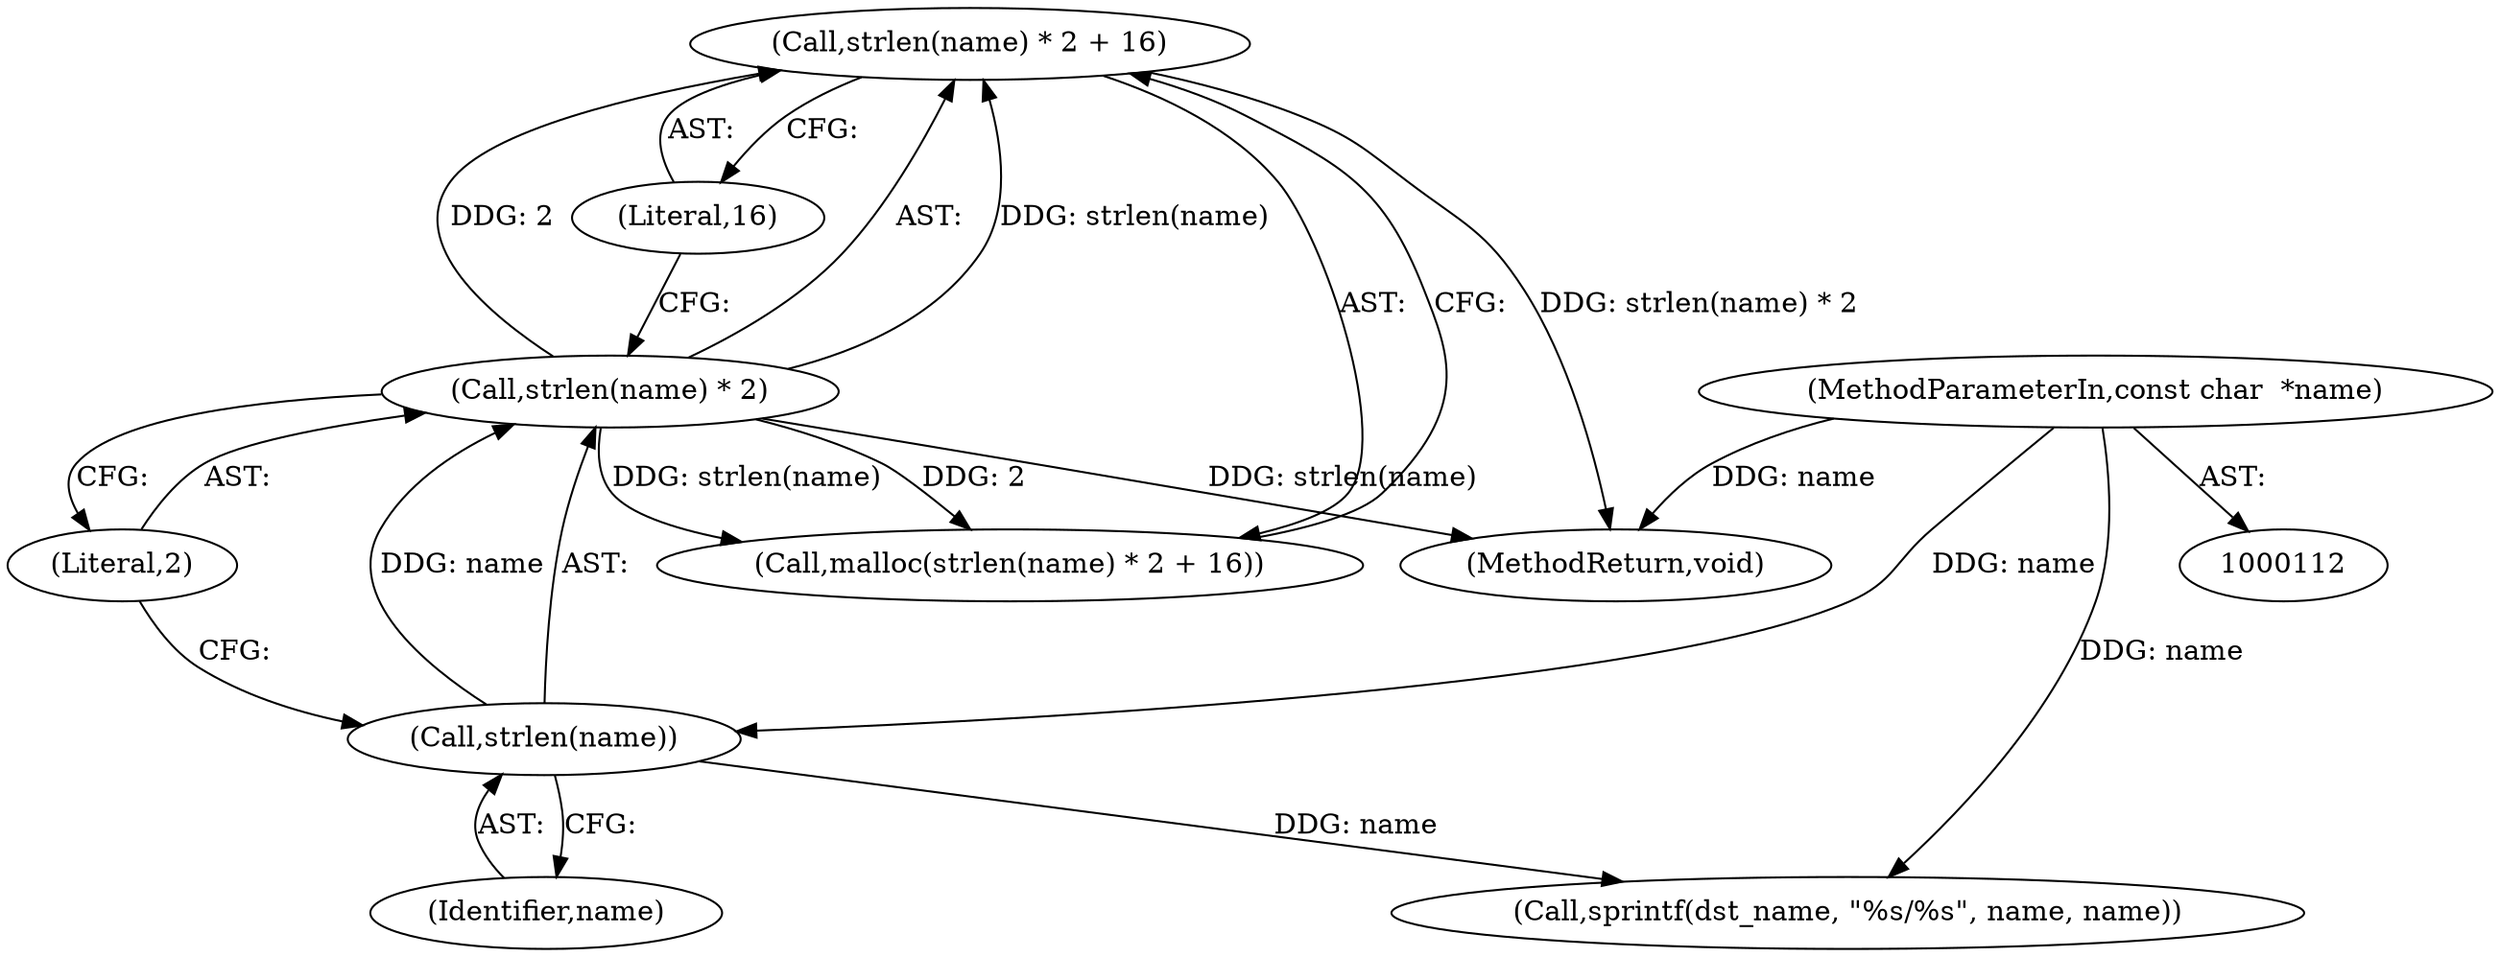 digraph "1_pdfresurrect_0c4120fffa3dffe97b95c486a120eded82afe8a6_9@API" {
"1000139" [label="(Call,strlen(name) * 2 + 16)"];
"1000140" [label="(Call,strlen(name) * 2)"];
"1000141" [label="(Call,strlen(name))"];
"1000115" [label="(MethodParameterIn,const char  *name)"];
"1000144" [label="(Literal,16)"];
"1000143" [label="(Literal,2)"];
"1000115" [label="(MethodParameterIn,const char  *name)"];
"1000466" [label="(MethodReturn,void)"];
"1000140" [label="(Call,strlen(name) * 2)"];
"1000142" [label="(Identifier,name)"];
"1000139" [label="(Call,strlen(name) * 2 + 16)"];
"1000145" [label="(Call,sprintf(dst_name, \"%s/%s\", name, name))"];
"1000141" [label="(Call,strlen(name))"];
"1000138" [label="(Call,malloc(strlen(name) * 2 + 16))"];
"1000139" -> "1000138"  [label="AST: "];
"1000139" -> "1000144"  [label="CFG: "];
"1000140" -> "1000139"  [label="AST: "];
"1000144" -> "1000139"  [label="AST: "];
"1000138" -> "1000139"  [label="CFG: "];
"1000139" -> "1000466"  [label="DDG: strlen(name) * 2"];
"1000140" -> "1000139"  [label="DDG: strlen(name)"];
"1000140" -> "1000139"  [label="DDG: 2"];
"1000140" -> "1000143"  [label="CFG: "];
"1000141" -> "1000140"  [label="AST: "];
"1000143" -> "1000140"  [label="AST: "];
"1000144" -> "1000140"  [label="CFG: "];
"1000140" -> "1000466"  [label="DDG: strlen(name)"];
"1000140" -> "1000138"  [label="DDG: strlen(name)"];
"1000140" -> "1000138"  [label="DDG: 2"];
"1000141" -> "1000140"  [label="DDG: name"];
"1000141" -> "1000142"  [label="CFG: "];
"1000142" -> "1000141"  [label="AST: "];
"1000143" -> "1000141"  [label="CFG: "];
"1000115" -> "1000141"  [label="DDG: name"];
"1000141" -> "1000145"  [label="DDG: name"];
"1000115" -> "1000112"  [label="AST: "];
"1000115" -> "1000466"  [label="DDG: name"];
"1000115" -> "1000145"  [label="DDG: name"];
}

